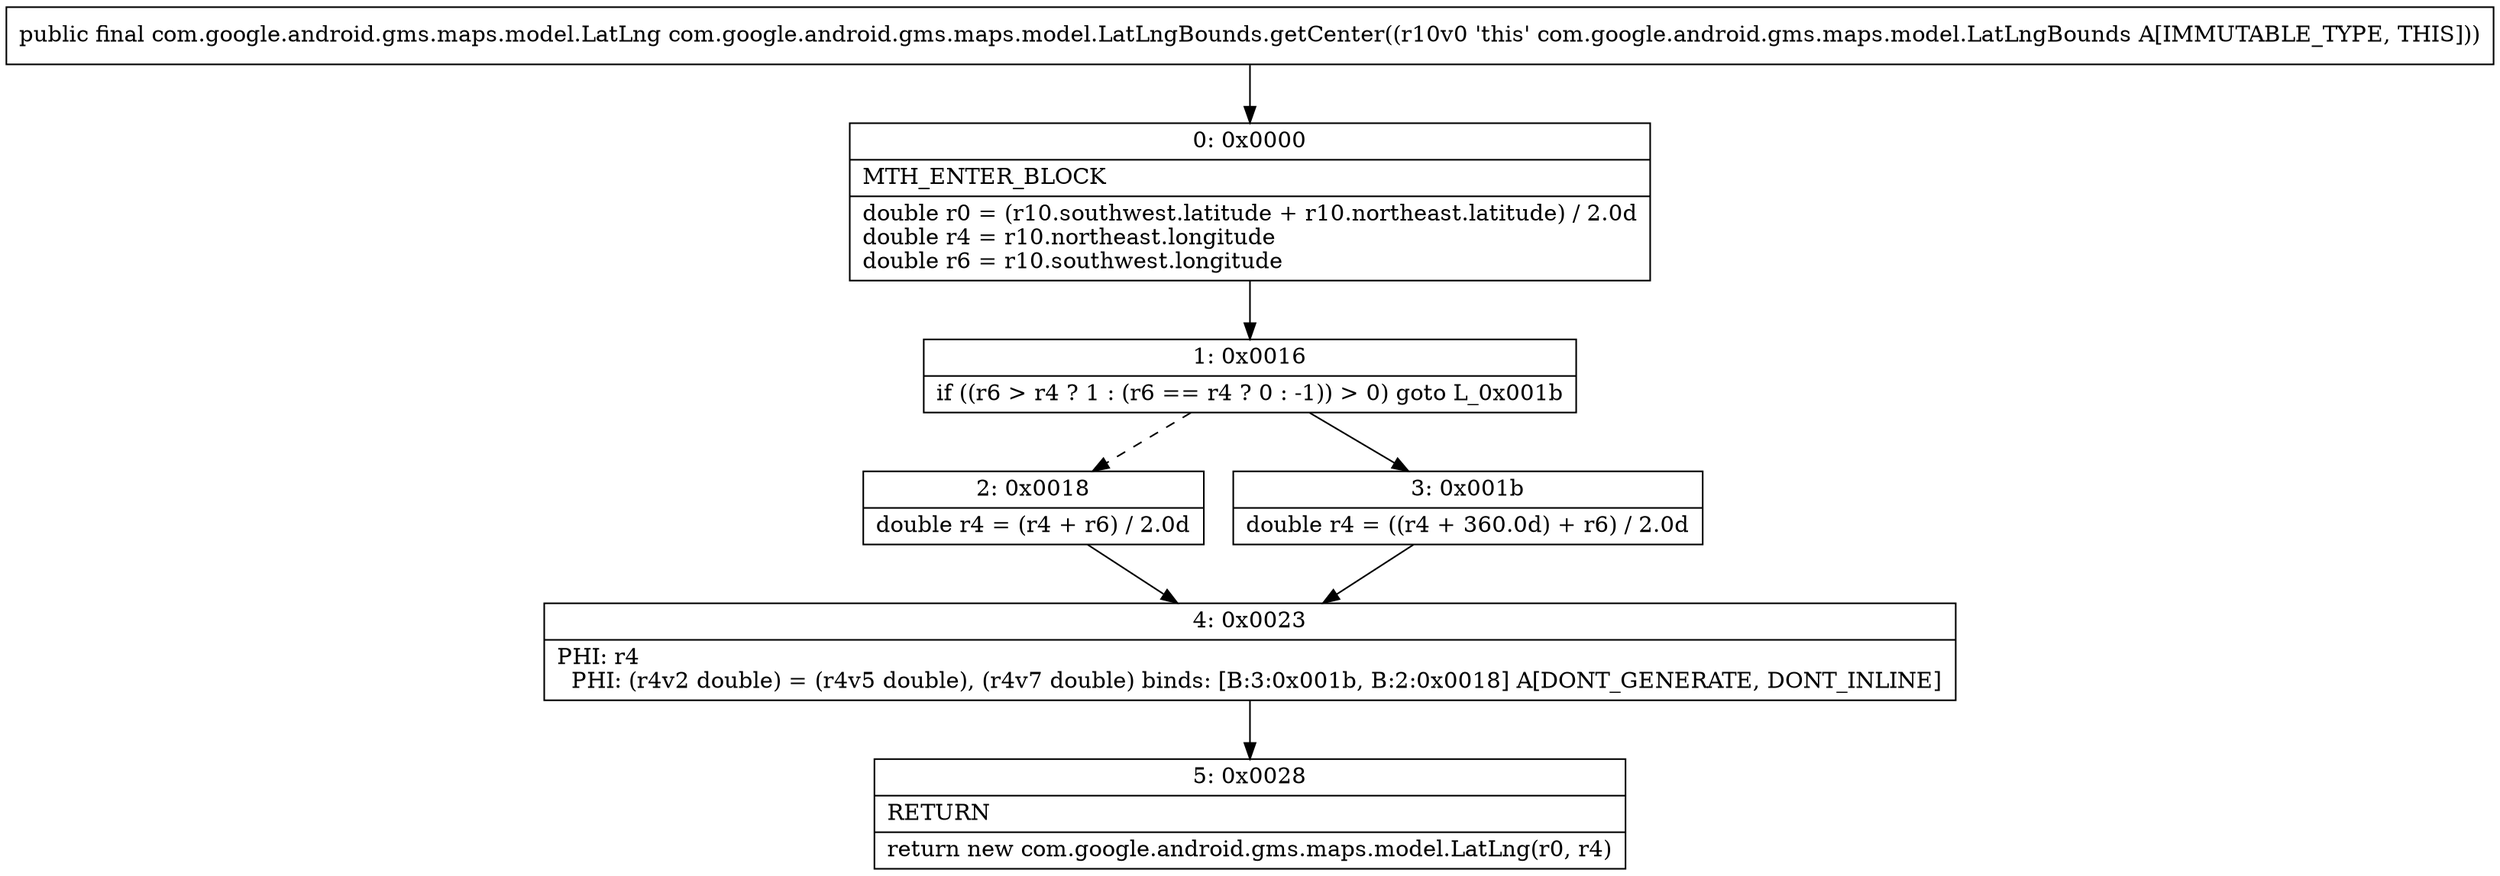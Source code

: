 digraph "CFG forcom.google.android.gms.maps.model.LatLngBounds.getCenter()Lcom\/google\/android\/gms\/maps\/model\/LatLng;" {
Node_0 [shape=record,label="{0\:\ 0x0000|MTH_ENTER_BLOCK\l|double r0 = (r10.southwest.latitude + r10.northeast.latitude) \/ 2.0d\ldouble r4 = r10.northeast.longitude\ldouble r6 = r10.southwest.longitude\l}"];
Node_1 [shape=record,label="{1\:\ 0x0016|if ((r6 \> r4 ? 1 : (r6 == r4 ? 0 : \-1)) \> 0) goto L_0x001b\l}"];
Node_2 [shape=record,label="{2\:\ 0x0018|double r4 = (r4 + r6) \/ 2.0d\l}"];
Node_3 [shape=record,label="{3\:\ 0x001b|double r4 = ((r4 + 360.0d) + r6) \/ 2.0d\l}"];
Node_4 [shape=record,label="{4\:\ 0x0023|PHI: r4 \l  PHI: (r4v2 double) = (r4v5 double), (r4v7 double) binds: [B:3:0x001b, B:2:0x0018] A[DONT_GENERATE, DONT_INLINE]\l}"];
Node_5 [shape=record,label="{5\:\ 0x0028|RETURN\l|return new com.google.android.gms.maps.model.LatLng(r0, r4)\l}"];
MethodNode[shape=record,label="{public final com.google.android.gms.maps.model.LatLng com.google.android.gms.maps.model.LatLngBounds.getCenter((r10v0 'this' com.google.android.gms.maps.model.LatLngBounds A[IMMUTABLE_TYPE, THIS])) }"];
MethodNode -> Node_0;
Node_0 -> Node_1;
Node_1 -> Node_2[style=dashed];
Node_1 -> Node_3;
Node_2 -> Node_4;
Node_3 -> Node_4;
Node_4 -> Node_5;
}

